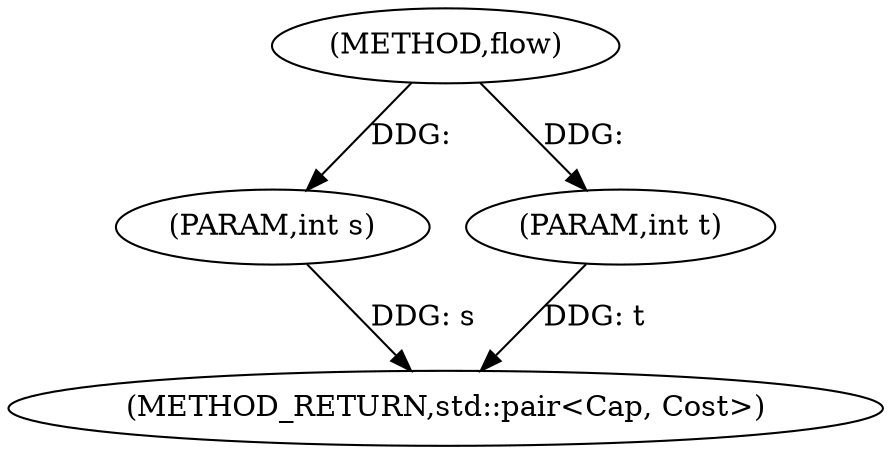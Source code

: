 digraph "flow" {  
"1004887" [label = "(METHOD,flow)" ]
"1004891" [label = "(METHOD_RETURN,std::pair<Cap, Cost>)" ]
"1004888" [label = "(PARAM,int s)" ]
"1004889" [label = "(PARAM,int t)" ]
  "1004888" -> "1004891"  [ label = "DDG: s"] 
  "1004889" -> "1004891"  [ label = "DDG: t"] 
  "1004887" -> "1004888"  [ label = "DDG: "] 
  "1004887" -> "1004889"  [ label = "DDG: "] 
}
